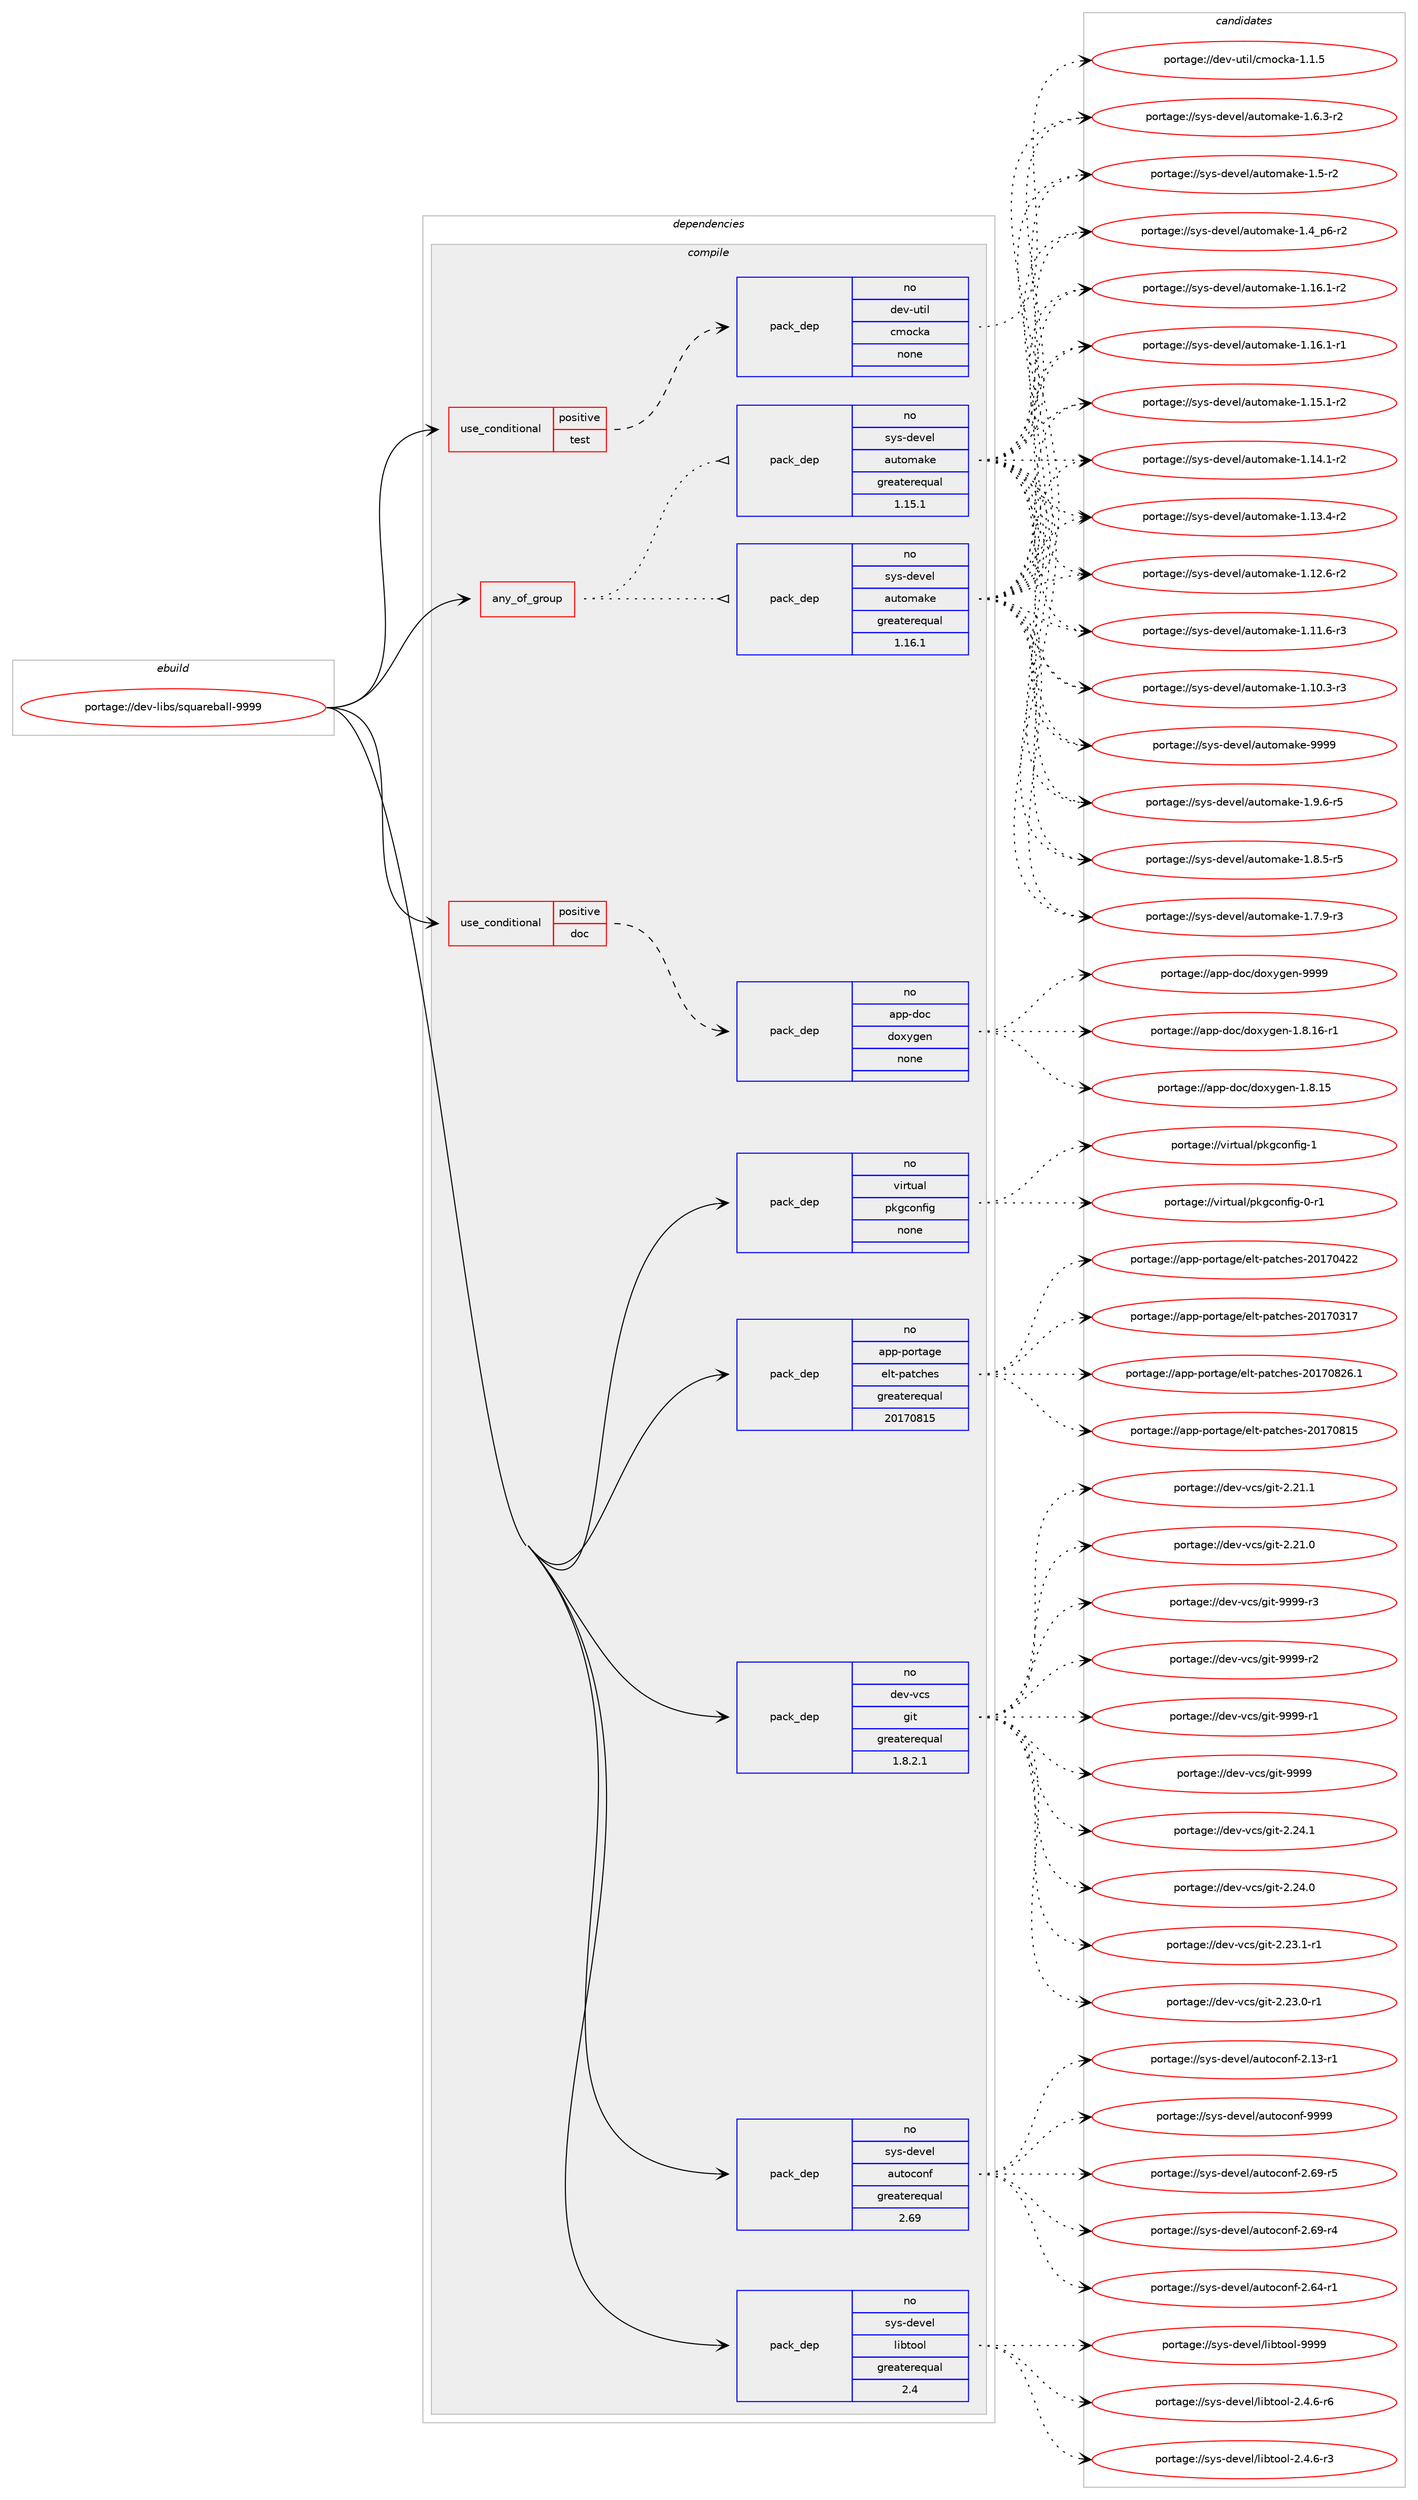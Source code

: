 digraph prolog {

# *************
# Graph options
# *************

newrank=true;
concentrate=true;
compound=true;
graph [rankdir=LR,fontname=Helvetica,fontsize=10,ranksep=1.5];#, ranksep=2.5, nodesep=0.2];
edge  [arrowhead=vee];
node  [fontname=Helvetica,fontsize=10];

# **********
# The ebuild
# **********

subgraph cluster_leftcol {
color=gray;
rank=same;
label=<<i>ebuild</i>>;
id [label="portage://dev-libs/squareball-9999", color=red, width=4, href="../dev-libs/squareball-9999.svg"];
}

# ****************
# The dependencies
# ****************

subgraph cluster_midcol {
color=gray;
label=<<i>dependencies</i>>;
subgraph cluster_compile {
fillcolor="#eeeeee";
style=filled;
label=<<i>compile</i>>;
subgraph any4939 {
dependency507733 [label=<<TABLE BORDER="0" CELLBORDER="1" CELLSPACING="0" CELLPADDING="4"><TR><TD CELLPADDING="10">any_of_group</TD></TR></TABLE>>, shape=none, color=red];subgraph pack378632 {
dependency507734 [label=<<TABLE BORDER="0" CELLBORDER="1" CELLSPACING="0" CELLPADDING="4" WIDTH="220"><TR><TD ROWSPAN="6" CELLPADDING="30">pack_dep</TD></TR><TR><TD WIDTH="110">no</TD></TR><TR><TD>sys-devel</TD></TR><TR><TD>automake</TD></TR><TR><TD>greaterequal</TD></TR><TR><TD>1.16.1</TD></TR></TABLE>>, shape=none, color=blue];
}
dependency507733:e -> dependency507734:w [weight=20,style="dotted",arrowhead="oinv"];
subgraph pack378633 {
dependency507735 [label=<<TABLE BORDER="0" CELLBORDER="1" CELLSPACING="0" CELLPADDING="4" WIDTH="220"><TR><TD ROWSPAN="6" CELLPADDING="30">pack_dep</TD></TR><TR><TD WIDTH="110">no</TD></TR><TR><TD>sys-devel</TD></TR><TR><TD>automake</TD></TR><TR><TD>greaterequal</TD></TR><TR><TD>1.15.1</TD></TR></TABLE>>, shape=none, color=blue];
}
dependency507733:e -> dependency507735:w [weight=20,style="dotted",arrowhead="oinv"];
}
id:e -> dependency507733:w [weight=20,style="solid",arrowhead="vee"];
subgraph cond123929 {
dependency507736 [label=<<TABLE BORDER="0" CELLBORDER="1" CELLSPACING="0" CELLPADDING="4"><TR><TD ROWSPAN="3" CELLPADDING="10">use_conditional</TD></TR><TR><TD>positive</TD></TR><TR><TD>doc</TD></TR></TABLE>>, shape=none, color=red];
subgraph pack378634 {
dependency507737 [label=<<TABLE BORDER="0" CELLBORDER="1" CELLSPACING="0" CELLPADDING="4" WIDTH="220"><TR><TD ROWSPAN="6" CELLPADDING="30">pack_dep</TD></TR><TR><TD WIDTH="110">no</TD></TR><TR><TD>app-doc</TD></TR><TR><TD>doxygen</TD></TR><TR><TD>none</TD></TR><TR><TD></TD></TR></TABLE>>, shape=none, color=blue];
}
dependency507736:e -> dependency507737:w [weight=20,style="dashed",arrowhead="vee"];
}
id:e -> dependency507736:w [weight=20,style="solid",arrowhead="vee"];
subgraph cond123930 {
dependency507738 [label=<<TABLE BORDER="0" CELLBORDER="1" CELLSPACING="0" CELLPADDING="4"><TR><TD ROWSPAN="3" CELLPADDING="10">use_conditional</TD></TR><TR><TD>positive</TD></TR><TR><TD>test</TD></TR></TABLE>>, shape=none, color=red];
subgraph pack378635 {
dependency507739 [label=<<TABLE BORDER="0" CELLBORDER="1" CELLSPACING="0" CELLPADDING="4" WIDTH="220"><TR><TD ROWSPAN="6" CELLPADDING="30">pack_dep</TD></TR><TR><TD WIDTH="110">no</TD></TR><TR><TD>dev-util</TD></TR><TR><TD>cmocka</TD></TR><TR><TD>none</TD></TR><TR><TD></TD></TR></TABLE>>, shape=none, color=blue];
}
dependency507738:e -> dependency507739:w [weight=20,style="dashed",arrowhead="vee"];
}
id:e -> dependency507738:w [weight=20,style="solid",arrowhead="vee"];
subgraph pack378636 {
dependency507740 [label=<<TABLE BORDER="0" CELLBORDER="1" CELLSPACING="0" CELLPADDING="4" WIDTH="220"><TR><TD ROWSPAN="6" CELLPADDING="30">pack_dep</TD></TR><TR><TD WIDTH="110">no</TD></TR><TR><TD>app-portage</TD></TR><TR><TD>elt-patches</TD></TR><TR><TD>greaterequal</TD></TR><TR><TD>20170815</TD></TR></TABLE>>, shape=none, color=blue];
}
id:e -> dependency507740:w [weight=20,style="solid",arrowhead="vee"];
subgraph pack378637 {
dependency507741 [label=<<TABLE BORDER="0" CELLBORDER="1" CELLSPACING="0" CELLPADDING="4" WIDTH="220"><TR><TD ROWSPAN="6" CELLPADDING="30">pack_dep</TD></TR><TR><TD WIDTH="110">no</TD></TR><TR><TD>dev-vcs</TD></TR><TR><TD>git</TD></TR><TR><TD>greaterequal</TD></TR><TR><TD>1.8.2.1</TD></TR></TABLE>>, shape=none, color=blue];
}
id:e -> dependency507741:w [weight=20,style="solid",arrowhead="vee"];
subgraph pack378638 {
dependency507742 [label=<<TABLE BORDER="0" CELLBORDER="1" CELLSPACING="0" CELLPADDING="4" WIDTH="220"><TR><TD ROWSPAN="6" CELLPADDING="30">pack_dep</TD></TR><TR><TD WIDTH="110">no</TD></TR><TR><TD>sys-devel</TD></TR><TR><TD>autoconf</TD></TR><TR><TD>greaterequal</TD></TR><TR><TD>2.69</TD></TR></TABLE>>, shape=none, color=blue];
}
id:e -> dependency507742:w [weight=20,style="solid",arrowhead="vee"];
subgraph pack378639 {
dependency507743 [label=<<TABLE BORDER="0" CELLBORDER="1" CELLSPACING="0" CELLPADDING="4" WIDTH="220"><TR><TD ROWSPAN="6" CELLPADDING="30">pack_dep</TD></TR><TR><TD WIDTH="110">no</TD></TR><TR><TD>sys-devel</TD></TR><TR><TD>libtool</TD></TR><TR><TD>greaterequal</TD></TR><TR><TD>2.4</TD></TR></TABLE>>, shape=none, color=blue];
}
id:e -> dependency507743:w [weight=20,style="solid",arrowhead="vee"];
subgraph pack378640 {
dependency507744 [label=<<TABLE BORDER="0" CELLBORDER="1" CELLSPACING="0" CELLPADDING="4" WIDTH="220"><TR><TD ROWSPAN="6" CELLPADDING="30">pack_dep</TD></TR><TR><TD WIDTH="110">no</TD></TR><TR><TD>virtual</TD></TR><TR><TD>pkgconfig</TD></TR><TR><TD>none</TD></TR><TR><TD></TD></TR></TABLE>>, shape=none, color=blue];
}
id:e -> dependency507744:w [weight=20,style="solid",arrowhead="vee"];
}
subgraph cluster_compileandrun {
fillcolor="#eeeeee";
style=filled;
label=<<i>compile and run</i>>;
}
subgraph cluster_run {
fillcolor="#eeeeee";
style=filled;
label=<<i>run</i>>;
}
}

# **************
# The candidates
# **************

subgraph cluster_choices {
rank=same;
color=gray;
label=<<i>candidates</i>>;

subgraph choice378632 {
color=black;
nodesep=1;
choice115121115451001011181011084797117116111109971071014557575757 [label="portage://sys-devel/automake-9999", color=red, width=4,href="../sys-devel/automake-9999.svg"];
choice115121115451001011181011084797117116111109971071014549465746544511453 [label="portage://sys-devel/automake-1.9.6-r5", color=red, width=4,href="../sys-devel/automake-1.9.6-r5.svg"];
choice115121115451001011181011084797117116111109971071014549465646534511453 [label="portage://sys-devel/automake-1.8.5-r5", color=red, width=4,href="../sys-devel/automake-1.8.5-r5.svg"];
choice115121115451001011181011084797117116111109971071014549465546574511451 [label="portage://sys-devel/automake-1.7.9-r3", color=red, width=4,href="../sys-devel/automake-1.7.9-r3.svg"];
choice115121115451001011181011084797117116111109971071014549465446514511450 [label="portage://sys-devel/automake-1.6.3-r2", color=red, width=4,href="../sys-devel/automake-1.6.3-r2.svg"];
choice11512111545100101118101108479711711611110997107101454946534511450 [label="portage://sys-devel/automake-1.5-r2", color=red, width=4,href="../sys-devel/automake-1.5-r2.svg"];
choice115121115451001011181011084797117116111109971071014549465295112544511450 [label="portage://sys-devel/automake-1.4_p6-r2", color=red, width=4,href="../sys-devel/automake-1.4_p6-r2.svg"];
choice11512111545100101118101108479711711611110997107101454946495446494511450 [label="portage://sys-devel/automake-1.16.1-r2", color=red, width=4,href="../sys-devel/automake-1.16.1-r2.svg"];
choice11512111545100101118101108479711711611110997107101454946495446494511449 [label="portage://sys-devel/automake-1.16.1-r1", color=red, width=4,href="../sys-devel/automake-1.16.1-r1.svg"];
choice11512111545100101118101108479711711611110997107101454946495346494511450 [label="portage://sys-devel/automake-1.15.1-r2", color=red, width=4,href="../sys-devel/automake-1.15.1-r2.svg"];
choice11512111545100101118101108479711711611110997107101454946495246494511450 [label="portage://sys-devel/automake-1.14.1-r2", color=red, width=4,href="../sys-devel/automake-1.14.1-r2.svg"];
choice11512111545100101118101108479711711611110997107101454946495146524511450 [label="portage://sys-devel/automake-1.13.4-r2", color=red, width=4,href="../sys-devel/automake-1.13.4-r2.svg"];
choice11512111545100101118101108479711711611110997107101454946495046544511450 [label="portage://sys-devel/automake-1.12.6-r2", color=red, width=4,href="../sys-devel/automake-1.12.6-r2.svg"];
choice11512111545100101118101108479711711611110997107101454946494946544511451 [label="portage://sys-devel/automake-1.11.6-r3", color=red, width=4,href="../sys-devel/automake-1.11.6-r3.svg"];
choice11512111545100101118101108479711711611110997107101454946494846514511451 [label="portage://sys-devel/automake-1.10.3-r3", color=red, width=4,href="../sys-devel/automake-1.10.3-r3.svg"];
dependency507734:e -> choice115121115451001011181011084797117116111109971071014557575757:w [style=dotted,weight="100"];
dependency507734:e -> choice115121115451001011181011084797117116111109971071014549465746544511453:w [style=dotted,weight="100"];
dependency507734:e -> choice115121115451001011181011084797117116111109971071014549465646534511453:w [style=dotted,weight="100"];
dependency507734:e -> choice115121115451001011181011084797117116111109971071014549465546574511451:w [style=dotted,weight="100"];
dependency507734:e -> choice115121115451001011181011084797117116111109971071014549465446514511450:w [style=dotted,weight="100"];
dependency507734:e -> choice11512111545100101118101108479711711611110997107101454946534511450:w [style=dotted,weight="100"];
dependency507734:e -> choice115121115451001011181011084797117116111109971071014549465295112544511450:w [style=dotted,weight="100"];
dependency507734:e -> choice11512111545100101118101108479711711611110997107101454946495446494511450:w [style=dotted,weight="100"];
dependency507734:e -> choice11512111545100101118101108479711711611110997107101454946495446494511449:w [style=dotted,weight="100"];
dependency507734:e -> choice11512111545100101118101108479711711611110997107101454946495346494511450:w [style=dotted,weight="100"];
dependency507734:e -> choice11512111545100101118101108479711711611110997107101454946495246494511450:w [style=dotted,weight="100"];
dependency507734:e -> choice11512111545100101118101108479711711611110997107101454946495146524511450:w [style=dotted,weight="100"];
dependency507734:e -> choice11512111545100101118101108479711711611110997107101454946495046544511450:w [style=dotted,weight="100"];
dependency507734:e -> choice11512111545100101118101108479711711611110997107101454946494946544511451:w [style=dotted,weight="100"];
dependency507734:e -> choice11512111545100101118101108479711711611110997107101454946494846514511451:w [style=dotted,weight="100"];
}
subgraph choice378633 {
color=black;
nodesep=1;
choice115121115451001011181011084797117116111109971071014557575757 [label="portage://sys-devel/automake-9999", color=red, width=4,href="../sys-devel/automake-9999.svg"];
choice115121115451001011181011084797117116111109971071014549465746544511453 [label="portage://sys-devel/automake-1.9.6-r5", color=red, width=4,href="../sys-devel/automake-1.9.6-r5.svg"];
choice115121115451001011181011084797117116111109971071014549465646534511453 [label="portage://sys-devel/automake-1.8.5-r5", color=red, width=4,href="../sys-devel/automake-1.8.5-r5.svg"];
choice115121115451001011181011084797117116111109971071014549465546574511451 [label="portage://sys-devel/automake-1.7.9-r3", color=red, width=4,href="../sys-devel/automake-1.7.9-r3.svg"];
choice115121115451001011181011084797117116111109971071014549465446514511450 [label="portage://sys-devel/automake-1.6.3-r2", color=red, width=4,href="../sys-devel/automake-1.6.3-r2.svg"];
choice11512111545100101118101108479711711611110997107101454946534511450 [label="portage://sys-devel/automake-1.5-r2", color=red, width=4,href="../sys-devel/automake-1.5-r2.svg"];
choice115121115451001011181011084797117116111109971071014549465295112544511450 [label="portage://sys-devel/automake-1.4_p6-r2", color=red, width=4,href="../sys-devel/automake-1.4_p6-r2.svg"];
choice11512111545100101118101108479711711611110997107101454946495446494511450 [label="portage://sys-devel/automake-1.16.1-r2", color=red, width=4,href="../sys-devel/automake-1.16.1-r2.svg"];
choice11512111545100101118101108479711711611110997107101454946495446494511449 [label="portage://sys-devel/automake-1.16.1-r1", color=red, width=4,href="../sys-devel/automake-1.16.1-r1.svg"];
choice11512111545100101118101108479711711611110997107101454946495346494511450 [label="portage://sys-devel/automake-1.15.1-r2", color=red, width=4,href="../sys-devel/automake-1.15.1-r2.svg"];
choice11512111545100101118101108479711711611110997107101454946495246494511450 [label="portage://sys-devel/automake-1.14.1-r2", color=red, width=4,href="../sys-devel/automake-1.14.1-r2.svg"];
choice11512111545100101118101108479711711611110997107101454946495146524511450 [label="portage://sys-devel/automake-1.13.4-r2", color=red, width=4,href="../sys-devel/automake-1.13.4-r2.svg"];
choice11512111545100101118101108479711711611110997107101454946495046544511450 [label="portage://sys-devel/automake-1.12.6-r2", color=red, width=4,href="../sys-devel/automake-1.12.6-r2.svg"];
choice11512111545100101118101108479711711611110997107101454946494946544511451 [label="portage://sys-devel/automake-1.11.6-r3", color=red, width=4,href="../sys-devel/automake-1.11.6-r3.svg"];
choice11512111545100101118101108479711711611110997107101454946494846514511451 [label="portage://sys-devel/automake-1.10.3-r3", color=red, width=4,href="../sys-devel/automake-1.10.3-r3.svg"];
dependency507735:e -> choice115121115451001011181011084797117116111109971071014557575757:w [style=dotted,weight="100"];
dependency507735:e -> choice115121115451001011181011084797117116111109971071014549465746544511453:w [style=dotted,weight="100"];
dependency507735:e -> choice115121115451001011181011084797117116111109971071014549465646534511453:w [style=dotted,weight="100"];
dependency507735:e -> choice115121115451001011181011084797117116111109971071014549465546574511451:w [style=dotted,weight="100"];
dependency507735:e -> choice115121115451001011181011084797117116111109971071014549465446514511450:w [style=dotted,weight="100"];
dependency507735:e -> choice11512111545100101118101108479711711611110997107101454946534511450:w [style=dotted,weight="100"];
dependency507735:e -> choice115121115451001011181011084797117116111109971071014549465295112544511450:w [style=dotted,weight="100"];
dependency507735:e -> choice11512111545100101118101108479711711611110997107101454946495446494511450:w [style=dotted,weight="100"];
dependency507735:e -> choice11512111545100101118101108479711711611110997107101454946495446494511449:w [style=dotted,weight="100"];
dependency507735:e -> choice11512111545100101118101108479711711611110997107101454946495346494511450:w [style=dotted,weight="100"];
dependency507735:e -> choice11512111545100101118101108479711711611110997107101454946495246494511450:w [style=dotted,weight="100"];
dependency507735:e -> choice11512111545100101118101108479711711611110997107101454946495146524511450:w [style=dotted,weight="100"];
dependency507735:e -> choice11512111545100101118101108479711711611110997107101454946495046544511450:w [style=dotted,weight="100"];
dependency507735:e -> choice11512111545100101118101108479711711611110997107101454946494946544511451:w [style=dotted,weight="100"];
dependency507735:e -> choice11512111545100101118101108479711711611110997107101454946494846514511451:w [style=dotted,weight="100"];
}
subgraph choice378634 {
color=black;
nodesep=1;
choice971121124510011199471001111201211031011104557575757 [label="portage://app-doc/doxygen-9999", color=red, width=4,href="../app-doc/doxygen-9999.svg"];
choice97112112451001119947100111120121103101110454946564649544511449 [label="portage://app-doc/doxygen-1.8.16-r1", color=red, width=4,href="../app-doc/doxygen-1.8.16-r1.svg"];
choice9711211245100111994710011112012110310111045494656464953 [label="portage://app-doc/doxygen-1.8.15", color=red, width=4,href="../app-doc/doxygen-1.8.15.svg"];
dependency507737:e -> choice971121124510011199471001111201211031011104557575757:w [style=dotted,weight="100"];
dependency507737:e -> choice97112112451001119947100111120121103101110454946564649544511449:w [style=dotted,weight="100"];
dependency507737:e -> choice9711211245100111994710011112012110310111045494656464953:w [style=dotted,weight="100"];
}
subgraph choice378635 {
color=black;
nodesep=1;
choice1001011184511711610510847991091119910797454946494653 [label="portage://dev-util/cmocka-1.1.5", color=red, width=4,href="../dev-util/cmocka-1.1.5.svg"];
dependency507739:e -> choice1001011184511711610510847991091119910797454946494653:w [style=dotted,weight="100"];
}
subgraph choice378636 {
color=black;
nodesep=1;
choice971121124511211111411697103101471011081164511297116991041011154550484955485650544649 [label="portage://app-portage/elt-patches-20170826.1", color=red, width=4,href="../app-portage/elt-patches-20170826.1.svg"];
choice97112112451121111141169710310147101108116451129711699104101115455048495548564953 [label="portage://app-portage/elt-patches-20170815", color=red, width=4,href="../app-portage/elt-patches-20170815.svg"];
choice97112112451121111141169710310147101108116451129711699104101115455048495548525050 [label="portage://app-portage/elt-patches-20170422", color=red, width=4,href="../app-portage/elt-patches-20170422.svg"];
choice97112112451121111141169710310147101108116451129711699104101115455048495548514955 [label="portage://app-portage/elt-patches-20170317", color=red, width=4,href="../app-portage/elt-patches-20170317.svg"];
dependency507740:e -> choice971121124511211111411697103101471011081164511297116991041011154550484955485650544649:w [style=dotted,weight="100"];
dependency507740:e -> choice97112112451121111141169710310147101108116451129711699104101115455048495548564953:w [style=dotted,weight="100"];
dependency507740:e -> choice97112112451121111141169710310147101108116451129711699104101115455048495548525050:w [style=dotted,weight="100"];
dependency507740:e -> choice97112112451121111141169710310147101108116451129711699104101115455048495548514955:w [style=dotted,weight="100"];
}
subgraph choice378637 {
color=black;
nodesep=1;
choice10010111845118991154710310511645575757574511451 [label="portage://dev-vcs/git-9999-r3", color=red, width=4,href="../dev-vcs/git-9999-r3.svg"];
choice10010111845118991154710310511645575757574511450 [label="portage://dev-vcs/git-9999-r2", color=red, width=4,href="../dev-vcs/git-9999-r2.svg"];
choice10010111845118991154710310511645575757574511449 [label="portage://dev-vcs/git-9999-r1", color=red, width=4,href="../dev-vcs/git-9999-r1.svg"];
choice1001011184511899115471031051164557575757 [label="portage://dev-vcs/git-9999", color=red, width=4,href="../dev-vcs/git-9999.svg"];
choice10010111845118991154710310511645504650524649 [label="portage://dev-vcs/git-2.24.1", color=red, width=4,href="../dev-vcs/git-2.24.1.svg"];
choice10010111845118991154710310511645504650524648 [label="portage://dev-vcs/git-2.24.0", color=red, width=4,href="../dev-vcs/git-2.24.0.svg"];
choice100101118451189911547103105116455046505146494511449 [label="portage://dev-vcs/git-2.23.1-r1", color=red, width=4,href="../dev-vcs/git-2.23.1-r1.svg"];
choice100101118451189911547103105116455046505146484511449 [label="portage://dev-vcs/git-2.23.0-r1", color=red, width=4,href="../dev-vcs/git-2.23.0-r1.svg"];
choice10010111845118991154710310511645504650494649 [label="portage://dev-vcs/git-2.21.1", color=red, width=4,href="../dev-vcs/git-2.21.1.svg"];
choice10010111845118991154710310511645504650494648 [label="portage://dev-vcs/git-2.21.0", color=red, width=4,href="../dev-vcs/git-2.21.0.svg"];
dependency507741:e -> choice10010111845118991154710310511645575757574511451:w [style=dotted,weight="100"];
dependency507741:e -> choice10010111845118991154710310511645575757574511450:w [style=dotted,weight="100"];
dependency507741:e -> choice10010111845118991154710310511645575757574511449:w [style=dotted,weight="100"];
dependency507741:e -> choice1001011184511899115471031051164557575757:w [style=dotted,weight="100"];
dependency507741:e -> choice10010111845118991154710310511645504650524649:w [style=dotted,weight="100"];
dependency507741:e -> choice10010111845118991154710310511645504650524648:w [style=dotted,weight="100"];
dependency507741:e -> choice100101118451189911547103105116455046505146494511449:w [style=dotted,weight="100"];
dependency507741:e -> choice100101118451189911547103105116455046505146484511449:w [style=dotted,weight="100"];
dependency507741:e -> choice10010111845118991154710310511645504650494649:w [style=dotted,weight="100"];
dependency507741:e -> choice10010111845118991154710310511645504650494648:w [style=dotted,weight="100"];
}
subgraph choice378638 {
color=black;
nodesep=1;
choice115121115451001011181011084797117116111991111101024557575757 [label="portage://sys-devel/autoconf-9999", color=red, width=4,href="../sys-devel/autoconf-9999.svg"];
choice1151211154510010111810110847971171161119911111010245504654574511453 [label="portage://sys-devel/autoconf-2.69-r5", color=red, width=4,href="../sys-devel/autoconf-2.69-r5.svg"];
choice1151211154510010111810110847971171161119911111010245504654574511452 [label="portage://sys-devel/autoconf-2.69-r4", color=red, width=4,href="../sys-devel/autoconf-2.69-r4.svg"];
choice1151211154510010111810110847971171161119911111010245504654524511449 [label="portage://sys-devel/autoconf-2.64-r1", color=red, width=4,href="../sys-devel/autoconf-2.64-r1.svg"];
choice1151211154510010111810110847971171161119911111010245504649514511449 [label="portage://sys-devel/autoconf-2.13-r1", color=red, width=4,href="../sys-devel/autoconf-2.13-r1.svg"];
dependency507742:e -> choice115121115451001011181011084797117116111991111101024557575757:w [style=dotted,weight="100"];
dependency507742:e -> choice1151211154510010111810110847971171161119911111010245504654574511453:w [style=dotted,weight="100"];
dependency507742:e -> choice1151211154510010111810110847971171161119911111010245504654574511452:w [style=dotted,weight="100"];
dependency507742:e -> choice1151211154510010111810110847971171161119911111010245504654524511449:w [style=dotted,weight="100"];
dependency507742:e -> choice1151211154510010111810110847971171161119911111010245504649514511449:w [style=dotted,weight="100"];
}
subgraph choice378639 {
color=black;
nodesep=1;
choice1151211154510010111810110847108105981161111111084557575757 [label="portage://sys-devel/libtool-9999", color=red, width=4,href="../sys-devel/libtool-9999.svg"];
choice1151211154510010111810110847108105981161111111084550465246544511454 [label="portage://sys-devel/libtool-2.4.6-r6", color=red, width=4,href="../sys-devel/libtool-2.4.6-r6.svg"];
choice1151211154510010111810110847108105981161111111084550465246544511451 [label="portage://sys-devel/libtool-2.4.6-r3", color=red, width=4,href="../sys-devel/libtool-2.4.6-r3.svg"];
dependency507743:e -> choice1151211154510010111810110847108105981161111111084557575757:w [style=dotted,weight="100"];
dependency507743:e -> choice1151211154510010111810110847108105981161111111084550465246544511454:w [style=dotted,weight="100"];
dependency507743:e -> choice1151211154510010111810110847108105981161111111084550465246544511451:w [style=dotted,weight="100"];
}
subgraph choice378640 {
color=black;
nodesep=1;
choice1181051141161179710847112107103991111101021051034549 [label="portage://virtual/pkgconfig-1", color=red, width=4,href="../virtual/pkgconfig-1.svg"];
choice11810511411611797108471121071039911111010210510345484511449 [label="portage://virtual/pkgconfig-0-r1", color=red, width=4,href="../virtual/pkgconfig-0-r1.svg"];
dependency507744:e -> choice1181051141161179710847112107103991111101021051034549:w [style=dotted,weight="100"];
dependency507744:e -> choice11810511411611797108471121071039911111010210510345484511449:w [style=dotted,weight="100"];
}
}

}
